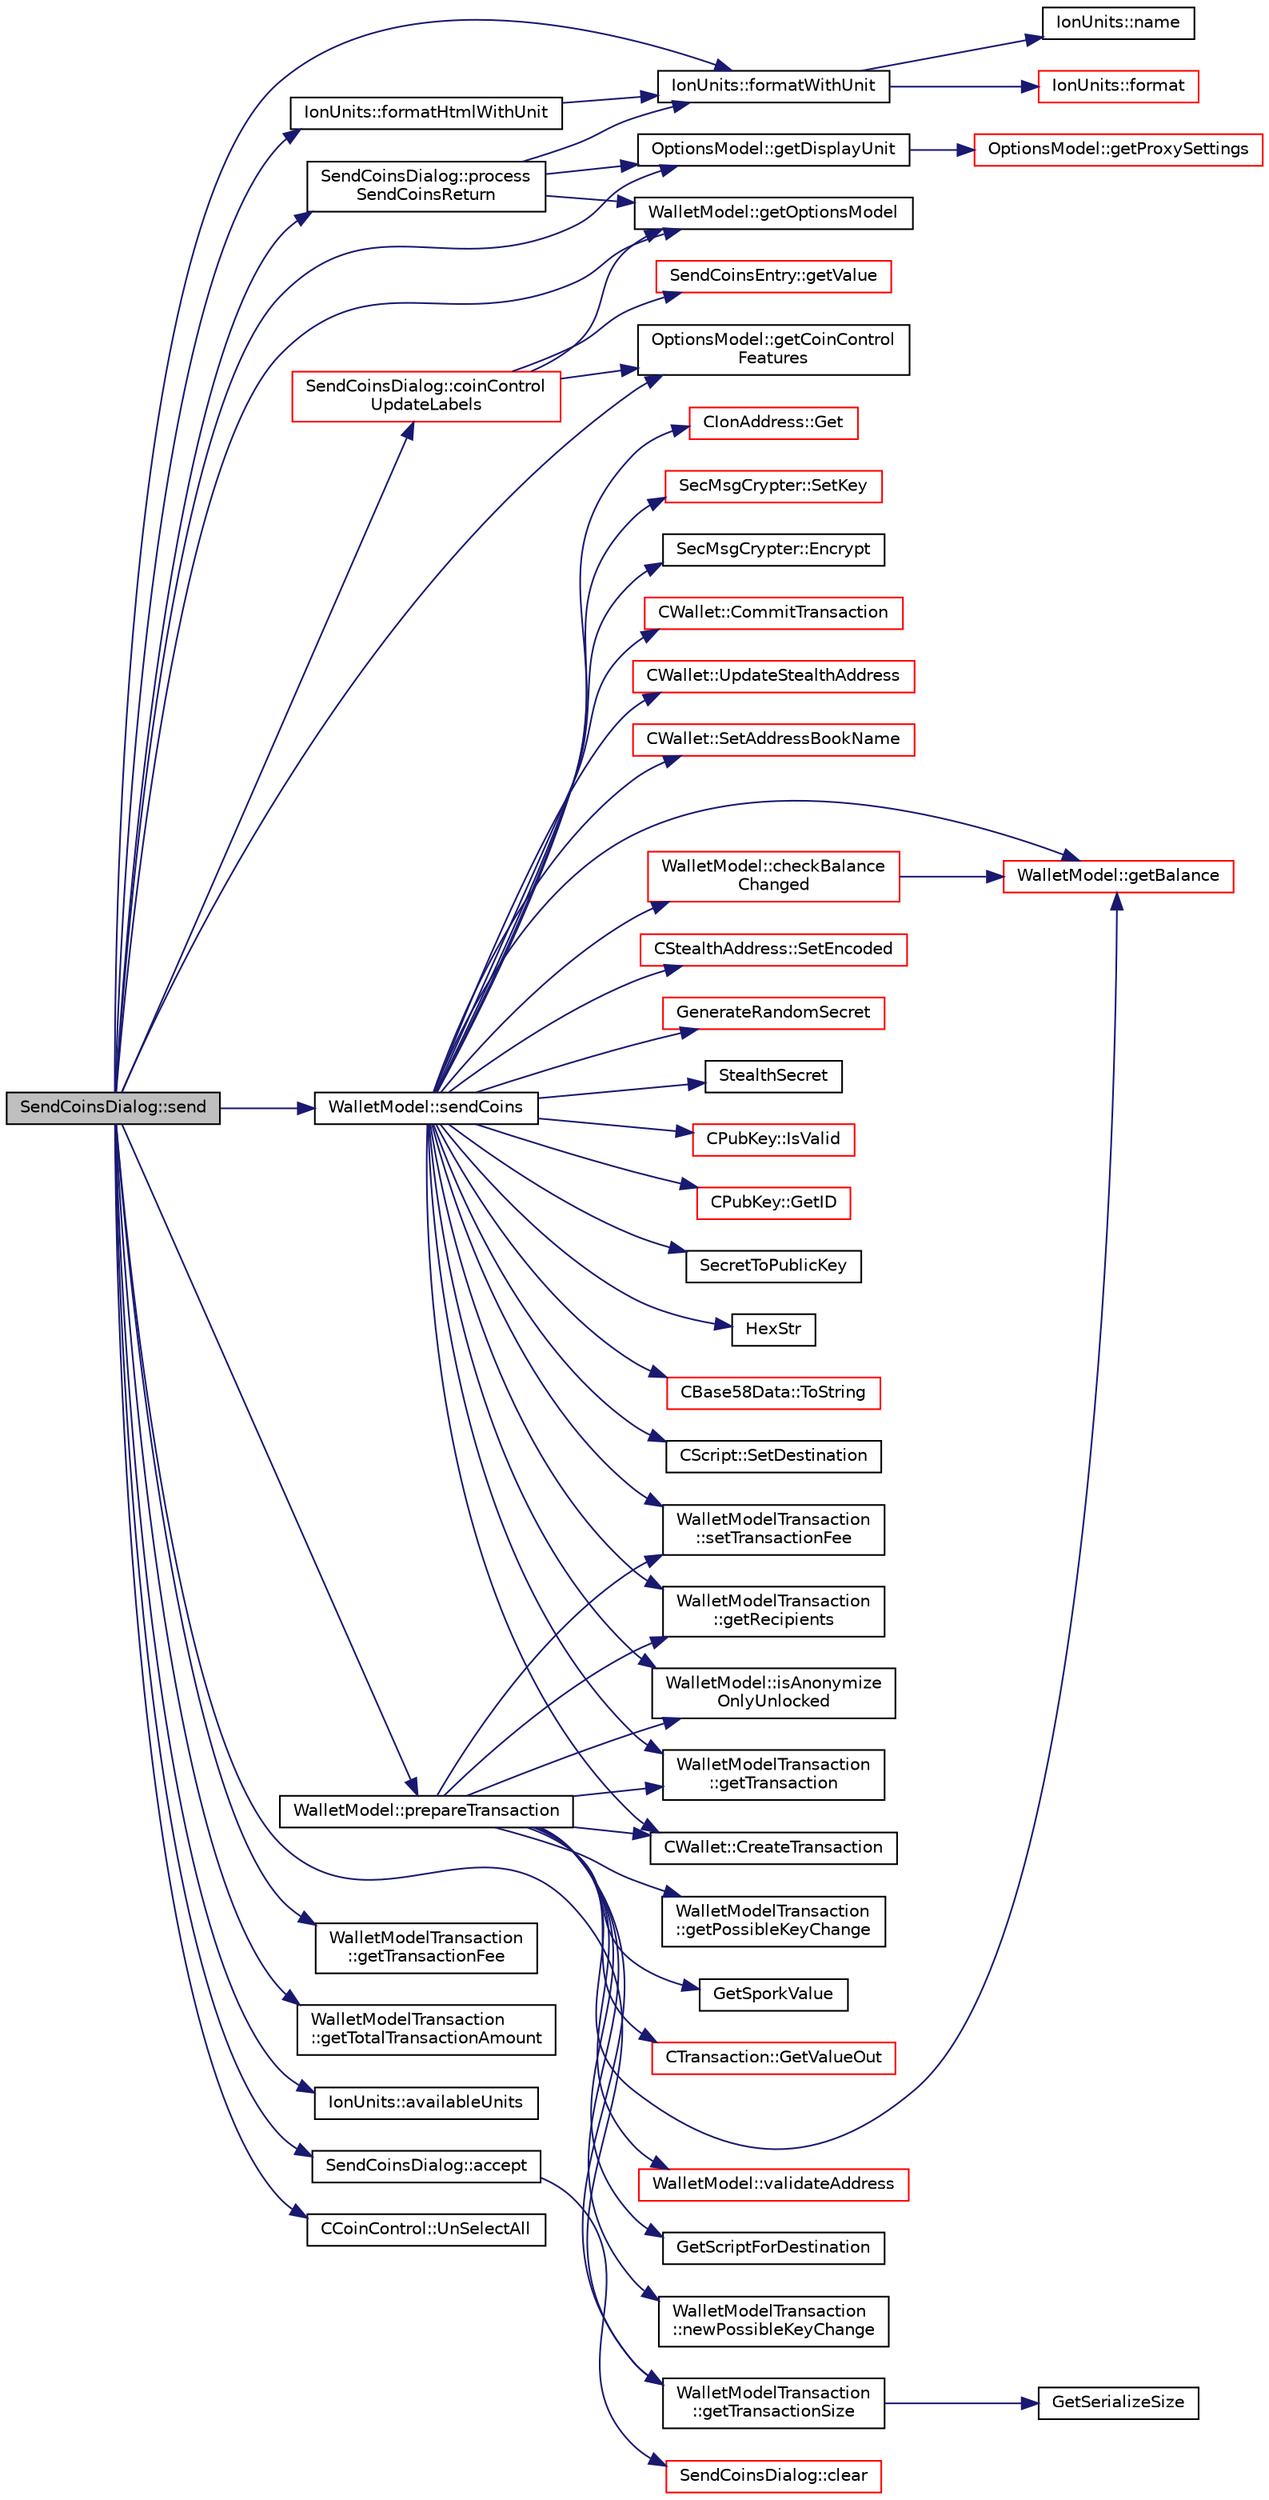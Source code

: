 digraph "SendCoinsDialog::send"
{
  edge [fontname="Helvetica",fontsize="10",labelfontname="Helvetica",labelfontsize="10"];
  node [fontname="Helvetica",fontsize="10",shape=record];
  rankdir="LR";
  Node1175 [label="SendCoinsDialog::send",height=0.2,width=0.4,color="black", fillcolor="grey75", style="filled", fontcolor="black"];
  Node1175 -> Node1176 [color="midnightblue",fontsize="10",style="solid",fontname="Helvetica"];
  Node1176 [label="WalletModel::getOptionsModel",height=0.2,width=0.4,color="black", fillcolor="white", style="filled",URL="$d4/d27/class_wallet_model.html#a96d53e56b3f8f07537ea2523f7a7d300"];
  Node1175 -> Node1177 [color="midnightblue",fontsize="10",style="solid",fontname="Helvetica"];
  Node1177 [label="OptionsModel::getCoinControl\lFeatures",height=0.2,width=0.4,color="black", fillcolor="white", style="filled",URL="$da/d1f/class_options_model.html#ace6c871068f613aee277e37bfdc988c0"];
  Node1175 -> Node1178 [color="midnightblue",fontsize="10",style="solid",fontname="Helvetica"];
  Node1178 [label="WalletModel::prepareTransaction",height=0.2,width=0.4,color="black", fillcolor="white", style="filled",URL="$d4/d27/class_wallet_model.html#a8abc851901c7c7343ebfb5a8e5fc0154"];
  Node1178 -> Node1179 [color="midnightblue",fontsize="10",style="solid",fontname="Helvetica"];
  Node1179 [label="WalletModelTransaction\l::getRecipients",height=0.2,width=0.4,color="black", fillcolor="white", style="filled",URL="$d2/d99/class_wallet_model_transaction.html#a477180740c53bbbaed217faec2ccb8fa"];
  Node1178 -> Node1180 [color="midnightblue",fontsize="10",style="solid",fontname="Helvetica"];
  Node1180 [label="WalletModel::isAnonymize\lOnlyUnlocked",height=0.2,width=0.4,color="black", fillcolor="white", style="filled",URL="$d4/d27/class_wallet_model.html#ad170da7fccb70726a4527d67c8f26340"];
  Node1178 -> Node1181 [color="midnightblue",fontsize="10",style="solid",fontname="Helvetica"];
  Node1181 [label="WalletModel::validateAddress",height=0.2,width=0.4,color="red", fillcolor="white", style="filled",URL="$d4/d27/class_wallet_model.html#a04604615253aeaae1253b1412a70a1f7"];
  Node1178 -> Node1189 [color="midnightblue",fontsize="10",style="solid",fontname="Helvetica"];
  Node1189 [label="GetScriptForDestination",height=0.2,width=0.4,color="black", fillcolor="white", style="filled",URL="$dd/d0f/script_8cpp.html#ae40f28d3b46c21033f6ee1f1200d0321"];
  Node1178 -> Node1190 [color="midnightblue",fontsize="10",style="solid",fontname="Helvetica"];
  Node1190 [label="WalletModel::getBalance",height=0.2,width=0.4,color="red", fillcolor="white", style="filled",URL="$d4/d27/class_wallet_model.html#a4d2cb225a19b89c64f4b5d81faf89beb"];
  Node1178 -> Node1216 [color="midnightblue",fontsize="10",style="solid",fontname="Helvetica"];
  Node1216 [label="WalletModelTransaction\l::newPossibleKeyChange",height=0.2,width=0.4,color="black", fillcolor="white", style="filled",URL="$d2/d99/class_wallet_model_transaction.html#af6e3adde528f4578145be97699c45bb8"];
  Node1178 -> Node1217 [color="midnightblue",fontsize="10",style="solid",fontname="Helvetica"];
  Node1217 [label="WalletModelTransaction\l::getTransaction",height=0.2,width=0.4,color="black", fillcolor="white", style="filled",URL="$d2/d99/class_wallet_model_transaction.html#a1db8f14976edf56a7678d9f7b390c0c5"];
  Node1178 -> Node1218 [color="midnightblue",fontsize="10",style="solid",fontname="Helvetica"];
  Node1218 [label="WalletModelTransaction\l::getPossibleKeyChange",height=0.2,width=0.4,color="black", fillcolor="white", style="filled",URL="$d2/d99/class_wallet_model_transaction.html#a58835446dab9397f823106d4a6ba6812"];
  Node1178 -> Node1219 [color="midnightblue",fontsize="10",style="solid",fontname="Helvetica"];
  Node1219 [label="GetSporkValue",height=0.2,width=0.4,color="black", fillcolor="white", style="filled",URL="$df/d0d/spork_8cpp.html#a7125c44e1c9a54dc7c28556b3fb24a8f"];
  Node1178 -> Node1220 [color="midnightblue",fontsize="10",style="solid",fontname="Helvetica"];
  Node1220 [label="CWallet::CreateTransaction",height=0.2,width=0.4,color="black", fillcolor="white", style="filled",URL="$d2/de5/class_c_wallet.html#ad4f28aa4693c0d77a902b3b18de73d32"];
  Node1178 -> Node1221 [color="midnightblue",fontsize="10",style="solid",fontname="Helvetica"];
  Node1221 [label="WalletModelTransaction\l::setTransactionFee",height=0.2,width=0.4,color="black", fillcolor="white", style="filled",URL="$d2/d99/class_wallet_model_transaction.html#a1a5d5ee7f676a90b9e0bfc9f2b452c44"];
  Node1178 -> Node1222 [color="midnightblue",fontsize="10",style="solid",fontname="Helvetica"];
  Node1222 [label="CTransaction::GetValueOut",height=0.2,width=0.4,color="red", fillcolor="white", style="filled",URL="$df/d43/class_c_transaction.html#a9ce7d94c68adb37627d82669b83a7c59",tooltip="Amount of ions spent by this transaction. "];
  Node1178 -> Node1223 [color="midnightblue",fontsize="10",style="solid",fontname="Helvetica"];
  Node1223 [label="WalletModelTransaction\l::getTransactionSize",height=0.2,width=0.4,color="black", fillcolor="white", style="filled",URL="$d2/d99/class_wallet_model_transaction.html#a90c87be7e23c1729edba4ab621771a5e"];
  Node1223 -> Node1224 [color="midnightblue",fontsize="10",style="solid",fontname="Helvetica"];
  Node1224 [label="GetSerializeSize",height=0.2,width=0.4,color="black", fillcolor="white", style="filled",URL="$df/d9d/serialize_8h.html#a48239e478ae730373d1984fe304ca025"];
  Node1175 -> Node1225 [color="midnightblue",fontsize="10",style="solid",fontname="Helvetica"];
  Node1225 [label="SendCoinsDialog::process\lSendCoinsReturn",height=0.2,width=0.4,color="black", fillcolor="white", style="filled",URL="$d6/de6/class_send_coins_dialog.html#a349fff162bb43ec63e56e8f7db203a66"];
  Node1225 -> Node1226 [color="midnightblue",fontsize="10",style="solid",fontname="Helvetica"];
  Node1226 [label="IonUnits::formatWithUnit",height=0.2,width=0.4,color="black", fillcolor="white", style="filled",URL="$d7/dab/class_ion_units.html#a07052cd4b4b8496b73ffe657432a8624",tooltip="Format as string (with unit) "];
  Node1226 -> Node1227 [color="midnightblue",fontsize="10",style="solid",fontname="Helvetica"];
  Node1227 [label="IonUnits::format",height=0.2,width=0.4,color="red", fillcolor="white", style="filled",URL="$d7/dab/class_ion_units.html#a7cf8cdbd0a24c418ae91b511fac5bee4",tooltip="Format as string. "];
  Node1226 -> Node1231 [color="midnightblue",fontsize="10",style="solid",fontname="Helvetica"];
  Node1231 [label="IonUnits::name",height=0.2,width=0.4,color="black", fillcolor="white", style="filled",URL="$d7/dab/class_ion_units.html#a5bb4881389b09aeeb0bc235e87e0a42f",tooltip="Short name. "];
  Node1225 -> Node1176 [color="midnightblue",fontsize="10",style="solid",fontname="Helvetica"];
  Node1225 -> Node1232 [color="midnightblue",fontsize="10",style="solid",fontname="Helvetica"];
  Node1232 [label="OptionsModel::getDisplayUnit",height=0.2,width=0.4,color="black", fillcolor="white", style="filled",URL="$da/d1f/class_options_model.html#a3b6e4d4ef42be3aaba315b8cd14f468e"];
  Node1232 -> Node1233 [color="midnightblue",fontsize="10",style="solid",fontname="Helvetica"];
  Node1233 [label="OptionsModel::getProxySettings",height=0.2,width=0.4,color="red", fillcolor="white", style="filled",URL="$da/d1f/class_options_model.html#a0fa582a801df3753c2c50840c40bb350"];
  Node1175 -> Node1226 [color="midnightblue",fontsize="10",style="solid",fontname="Helvetica"];
  Node1175 -> Node1232 [color="midnightblue",fontsize="10",style="solid",fontname="Helvetica"];
  Node1175 -> Node1235 [color="midnightblue",fontsize="10",style="solid",fontname="Helvetica"];
  Node1235 [label="WalletModelTransaction\l::getTransactionFee",height=0.2,width=0.4,color="black", fillcolor="white", style="filled",URL="$d2/d99/class_wallet_model_transaction.html#ac9ca968ca58fb4609db74111525981d6"];
  Node1175 -> Node1236 [color="midnightblue",fontsize="10",style="solid",fontname="Helvetica"];
  Node1236 [label="IonUnits::formatHtmlWithUnit",height=0.2,width=0.4,color="black", fillcolor="white", style="filled",URL="$d7/dab/class_ion_units.html#a93a4fcdd7d407be3b5ff404c678d7bf3"];
  Node1236 -> Node1226 [color="midnightblue",fontsize="10",style="solid",fontname="Helvetica"];
  Node1175 -> Node1223 [color="midnightblue",fontsize="10",style="solid",fontname="Helvetica"];
  Node1175 -> Node1237 [color="midnightblue",fontsize="10",style="solid",fontname="Helvetica"];
  Node1237 [label="WalletModelTransaction\l::getTotalTransactionAmount",height=0.2,width=0.4,color="black", fillcolor="white", style="filled",URL="$d2/d99/class_wallet_model_transaction.html#a215d9f347eaf67189ef5eb2c4492384c"];
  Node1175 -> Node1238 [color="midnightblue",fontsize="10",style="solid",fontname="Helvetica"];
  Node1238 [label="IonUnits::availableUnits",height=0.2,width=0.4,color="black", fillcolor="white", style="filled",URL="$d7/dab/class_ion_units.html#a2e85001fd6380afa5e0d66bda846a335",tooltip="Get list of units, for drop-down box. "];
  Node1175 -> Node1239 [color="midnightblue",fontsize="10",style="solid",fontname="Helvetica"];
  Node1239 [label="WalletModel::sendCoins",height=0.2,width=0.4,color="black", fillcolor="white", style="filled",URL="$d4/d27/class_wallet_model.html#a053fb3ff2b8b0347f83e6bb591126746"];
  Node1239 -> Node1179 [color="midnightblue",fontsize="10",style="solid",fontname="Helvetica"];
  Node1239 -> Node1180 [color="midnightblue",fontsize="10",style="solid",fontname="Helvetica"];
  Node1239 -> Node1217 [color="midnightblue",fontsize="10",style="solid",fontname="Helvetica"];
  Node1239 -> Node1240 [color="midnightblue",fontsize="10",style="solid",fontname="Helvetica"];
  Node1240 [label="CStealthAddress::SetEncoded",height=0.2,width=0.4,color="red", fillcolor="white", style="filled",URL="$d6/d37/class_c_stealth_address.html#aa3f4655dced125bf698c208b6e7ac4b8"];
  Node1239 -> Node1244 [color="midnightblue",fontsize="10",style="solid",fontname="Helvetica"];
  Node1244 [label="GenerateRandomSecret",height=0.2,width=0.4,color="red", fillcolor="white", style="filled",URL="$db/d2d/stealth_8cpp.html#ab09bf0ded4faa17a866c79087b0b20a8"];
  Node1239 -> Node1258 [color="midnightblue",fontsize="10",style="solid",fontname="Helvetica"];
  Node1258 [label="StealthSecret",height=0.2,width=0.4,color="black", fillcolor="white", style="filled",URL="$db/d2d/stealth_8cpp.html#a855232bf5220ad0159c57e75887a60db"];
  Node1239 -> Node1259 [color="midnightblue",fontsize="10",style="solid",fontname="Helvetica"];
  Node1259 [label="CPubKey::IsValid",height=0.2,width=0.4,color="red", fillcolor="white", style="filled",URL="$da/d4e/class_c_pub_key.html#a4fa94293cf8577fd039b9a133f6c7f30"];
  Node1239 -> Node1261 [color="midnightblue",fontsize="10",style="solid",fontname="Helvetica"];
  Node1261 [label="CPubKey::GetID",height=0.2,width=0.4,color="red", fillcolor="white", style="filled",URL="$da/d4e/class_c_pub_key.html#a2675f7e6f72eff68e7a5227289feb021"];
  Node1239 -> Node1264 [color="midnightblue",fontsize="10",style="solid",fontname="Helvetica"];
  Node1264 [label="SecretToPublicKey",height=0.2,width=0.4,color="black", fillcolor="white", style="filled",URL="$db/d2d/stealth_8cpp.html#a002000940ba18203d651e6d83164c0e7"];
  Node1239 -> Node1265 [color="midnightblue",fontsize="10",style="solid",fontname="Helvetica"];
  Node1265 [label="HexStr",height=0.2,width=0.4,color="black", fillcolor="white", style="filled",URL="$d8/d3c/util_8h.html#ace13a819ca4e98c22847d26b3b357e75"];
  Node1239 -> Node1266 [color="midnightblue",fontsize="10",style="solid",fontname="Helvetica"];
  Node1266 [label="CBase58Data::ToString",height=0.2,width=0.4,color="red", fillcolor="white", style="filled",URL="$d2/d08/class_c_base58_data.html#a7dc91af403ca02694b3247b15604e220"];
  Node1239 -> Node1200 [color="midnightblue",fontsize="10",style="solid",fontname="Helvetica"];
  Node1200 [label="CScript::SetDestination",height=0.2,width=0.4,color="black", fillcolor="white", style="filled",URL="$d9/d4b/class_c_script.html#ad1b5a9077241aa06116040c4f1b7c31e"];
  Node1239 -> Node1270 [color="midnightblue",fontsize="10",style="solid",fontname="Helvetica"];
  Node1270 [label="CIonAddress::Get",height=0.2,width=0.4,color="red", fillcolor="white", style="filled",URL="$d1/de4/class_c_ion_address.html#aa70f9899f0a3cf37e4a87483db5cf99d"];
  Node1239 -> Node1271 [color="midnightblue",fontsize="10",style="solid",fontname="Helvetica"];
  Node1271 [label="SecMsgCrypter::SetKey",height=0.2,width=0.4,color="red", fillcolor="white", style="filled",URL="$dc/dd6/class_sec_msg_crypter.html#a16056670b845c1e9fc28232feee9efd5"];
  Node1239 -> Node1273 [color="midnightblue",fontsize="10",style="solid",fontname="Helvetica"];
  Node1273 [label="SecMsgCrypter::Encrypt",height=0.2,width=0.4,color="black", fillcolor="white", style="filled",URL="$dc/dd6/class_sec_msg_crypter.html#abcd38cca1e7e04486ea959d71465da09"];
  Node1239 -> Node1220 [color="midnightblue",fontsize="10",style="solid",fontname="Helvetica"];
  Node1239 -> Node1221 [color="midnightblue",fontsize="10",style="solid",fontname="Helvetica"];
  Node1239 -> Node1190 [color="midnightblue",fontsize="10",style="solid",fontname="Helvetica"];
  Node1239 -> Node1274 [color="midnightblue",fontsize="10",style="solid",fontname="Helvetica"];
  Node1274 [label="CWallet::CommitTransaction",height=0.2,width=0.4,color="red", fillcolor="white", style="filled",URL="$d2/de5/class_c_wallet.html#aa13fbeaebd271f910a54cc5b82d73fde"];
  Node1239 -> Node1405 [color="midnightblue",fontsize="10",style="solid",fontname="Helvetica"];
  Node1405 [label="CWallet::UpdateStealthAddress",height=0.2,width=0.4,color="red", fillcolor="white", style="filled",URL="$d2/de5/class_c_wallet.html#ae7ab98f84a9f05da46ca943b8f305c85"];
  Node1239 -> Node1409 [color="midnightblue",fontsize="10",style="solid",fontname="Helvetica"];
  Node1409 [label="CWallet::SetAddressBookName",height=0.2,width=0.4,color="red", fillcolor="white", style="filled",URL="$d2/de5/class_c_wallet.html#a95d2dd3693db562aa11afbecf33e1276"];
  Node1239 -> Node1411 [color="midnightblue",fontsize="10",style="solid",fontname="Helvetica"];
  Node1411 [label="WalletModel::checkBalance\lChanged",height=0.2,width=0.4,color="red", fillcolor="white", style="filled",URL="$d4/d27/class_wallet_model.html#adcc4eb8cd71cb4de223621866bb7fb7d"];
  Node1411 -> Node1190 [color="midnightblue",fontsize="10",style="solid",fontname="Helvetica"];
  Node1175 -> Node1436 [color="midnightblue",fontsize="10",style="solid",fontname="Helvetica"];
  Node1436 [label="SendCoinsDialog::accept",height=0.2,width=0.4,color="black", fillcolor="white", style="filled",URL="$d6/de6/class_send_coins_dialog.html#af2185c3d29e43d37c30669f0def46060"];
  Node1436 -> Node1437 [color="midnightblue",fontsize="10",style="solid",fontname="Helvetica"];
  Node1437 [label="SendCoinsDialog::clear",height=0.2,width=0.4,color="red", fillcolor="white", style="filled",URL="$d6/de6/class_send_coins_dialog.html#a127bddff45f49ff5e6e263efe218ae26"];
  Node1175 -> Node1460 [color="midnightblue",fontsize="10",style="solid",fontname="Helvetica"];
  Node1460 [label="CCoinControl::UnSelectAll",height=0.2,width=0.4,color="black", fillcolor="white", style="filled",URL="$dc/d48/class_c_coin_control.html#a78bc21b1698e6ae5e6c2fef9758db39c"];
  Node1175 -> Node1446 [color="midnightblue",fontsize="10",style="solid",fontname="Helvetica"];
  Node1446 [label="SendCoinsDialog::coinControl\lUpdateLabels",height=0.2,width=0.4,color="red", fillcolor="white", style="filled",URL="$d6/de6/class_send_coins_dialog.html#ae4f429aabcaf309aa314b90049be2a74"];
  Node1446 -> Node1176 [color="midnightblue",fontsize="10",style="solid",fontname="Helvetica"];
  Node1446 -> Node1177 [color="midnightblue",fontsize="10",style="solid",fontname="Helvetica"];
  Node1446 -> Node1447 [color="midnightblue",fontsize="10",style="solid",fontname="Helvetica"];
  Node1447 [label="SendCoinsEntry::getValue",height=0.2,width=0.4,color="red", fillcolor="white", style="filled",URL="$d0/dbc/class_send_coins_entry.html#af36fb0ed9e2e07079c1a982b31e793c8"];
}
